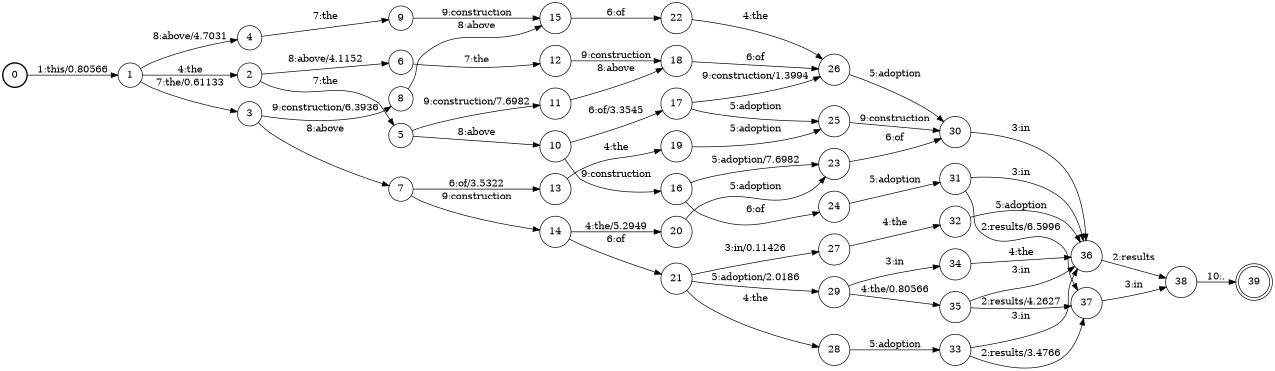 digraph FST {
rankdir = LR;
size = "8.5,11";
label = "";
center = 1;
orientation = Portrait;
ranksep = "0.4";
nodesep = "0.25";
0 [label = "0", shape = circle, style = bold, fontsize = 14]
	0 -> 1 [label = "1:this/0.80566", fontsize = 14];
1 [label = "1", shape = circle, style = solid, fontsize = 14]
	1 -> 2 [label = "4:the", fontsize = 14];
	1 -> 3 [label = "7:the/0.61133", fontsize = 14];
	1 -> 4 [label = "8:above/4.7031", fontsize = 14];
2 [label = "2", shape = circle, style = solid, fontsize = 14]
	2 -> 5 [label = "7:the", fontsize = 14];
	2 -> 6 [label = "8:above/4.1152", fontsize = 14];
3 [label = "3", shape = circle, style = solid, fontsize = 14]
	3 -> 7 [label = "8:above", fontsize = 14];
	3 -> 8 [label = "9:construction/6.3936", fontsize = 14];
4 [label = "4", shape = circle, style = solid, fontsize = 14]
	4 -> 9 [label = "7:the", fontsize = 14];
5 [label = "5", shape = circle, style = solid, fontsize = 14]
	5 -> 10 [label = "8:above", fontsize = 14];
	5 -> 11 [label = "9:construction/7.6982", fontsize = 14];
6 [label = "6", shape = circle, style = solid, fontsize = 14]
	6 -> 12 [label = "7:the", fontsize = 14];
7 [label = "7", shape = circle, style = solid, fontsize = 14]
	7 -> 13 [label = "6:of/3.5322", fontsize = 14];
	7 -> 14 [label = "9:construction", fontsize = 14];
8 [label = "8", shape = circle, style = solid, fontsize = 14]
	8 -> 15 [label = "8:above", fontsize = 14];
9 [label = "9", shape = circle, style = solid, fontsize = 14]
	9 -> 15 [label = "9:construction", fontsize = 14];
10 [label = "10", shape = circle, style = solid, fontsize = 14]
	10 -> 17 [label = "6:of/3.3545", fontsize = 14];
	10 -> 16 [label = "9:construction", fontsize = 14];
11 [label = "11", shape = circle, style = solid, fontsize = 14]
	11 -> 18 [label = "8:above", fontsize = 14];
12 [label = "12", shape = circle, style = solid, fontsize = 14]
	12 -> 18 [label = "9:construction", fontsize = 14];
13 [label = "13", shape = circle, style = solid, fontsize = 14]
	13 -> 19 [label = "4:the", fontsize = 14];
14 [label = "14", shape = circle, style = solid, fontsize = 14]
	14 -> 20 [label = "4:the/5.2949", fontsize = 14];
	14 -> 21 [label = "6:of", fontsize = 14];
15 [label = "15", shape = circle, style = solid, fontsize = 14]
	15 -> 22 [label = "6:of", fontsize = 14];
16 [label = "16", shape = circle, style = solid, fontsize = 14]
	16 -> 23 [label = "5:adoption/7.6982", fontsize = 14];
	16 -> 24 [label = "6:of", fontsize = 14];
17 [label = "17", shape = circle, style = solid, fontsize = 14]
	17 -> 25 [label = "5:adoption", fontsize = 14];
	17 -> 26 [label = "9:construction/1.3994", fontsize = 14];
18 [label = "18", shape = circle, style = solid, fontsize = 14]
	18 -> 26 [label = "6:of", fontsize = 14];
19 [label = "19", shape = circle, style = solid, fontsize = 14]
	19 -> 25 [label = "5:adoption", fontsize = 14];
20 [label = "20", shape = circle, style = solid, fontsize = 14]
	20 -> 23 [label = "5:adoption", fontsize = 14];
21 [label = "21", shape = circle, style = solid, fontsize = 14]
	21 -> 27 [label = "3:in/0.11426", fontsize = 14];
	21 -> 28 [label = "4:the", fontsize = 14];
	21 -> 29 [label = "5:adoption/2.0186", fontsize = 14];
22 [label = "22", shape = circle, style = solid, fontsize = 14]
	22 -> 26 [label = "4:the", fontsize = 14];
23 [label = "23", shape = circle, style = solid, fontsize = 14]
	23 -> 30 [label = "6:of", fontsize = 14];
24 [label = "24", shape = circle, style = solid, fontsize = 14]
	24 -> 31 [label = "5:adoption", fontsize = 14];
25 [label = "25", shape = circle, style = solid, fontsize = 14]
	25 -> 30 [label = "9:construction", fontsize = 14];
26 [label = "26", shape = circle, style = solid, fontsize = 14]
	26 -> 30 [label = "5:adoption", fontsize = 14];
27 [label = "27", shape = circle, style = solid, fontsize = 14]
	27 -> 32 [label = "4:the", fontsize = 14];
28 [label = "28", shape = circle, style = solid, fontsize = 14]
	28 -> 33 [label = "5:adoption", fontsize = 14];
29 [label = "29", shape = circle, style = solid, fontsize = 14]
	29 -> 34 [label = "3:in", fontsize = 14];
	29 -> 35 [label = "4:the/0.80566", fontsize = 14];
30 [label = "30", shape = circle, style = solid, fontsize = 14]
	30 -> 36 [label = "3:in", fontsize = 14];
31 [label = "31", shape = circle, style = solid, fontsize = 14]
	31 -> 37 [label = "2:results/6.5996", fontsize = 14];
	31 -> 36 [label = "3:in", fontsize = 14];
32 [label = "32", shape = circle, style = solid, fontsize = 14]
	32 -> 36 [label = "5:adoption", fontsize = 14];
33 [label = "33", shape = circle, style = solid, fontsize = 14]
	33 -> 37 [label = "2:results/3.4766", fontsize = 14];
	33 -> 36 [label = "3:in", fontsize = 14];
34 [label = "34", shape = circle, style = solid, fontsize = 14]
	34 -> 36 [label = "4:the", fontsize = 14];
35 [label = "35", shape = circle, style = solid, fontsize = 14]
	35 -> 37 [label = "2:results/4.2627", fontsize = 14];
	35 -> 36 [label = "3:in", fontsize = 14];
36 [label = "36", shape = circle, style = solid, fontsize = 14]
	36 -> 38 [label = "2:results", fontsize = 14];
37 [label = "37", shape = circle, style = solid, fontsize = 14]
	37 -> 38 [label = "3:in", fontsize = 14];
38 [label = "38", shape = circle, style = solid, fontsize = 14]
	38 -> 39 [label = "10:.", fontsize = 14];
39 [label = "39", shape = doublecircle, style = solid, fontsize = 14]
}
